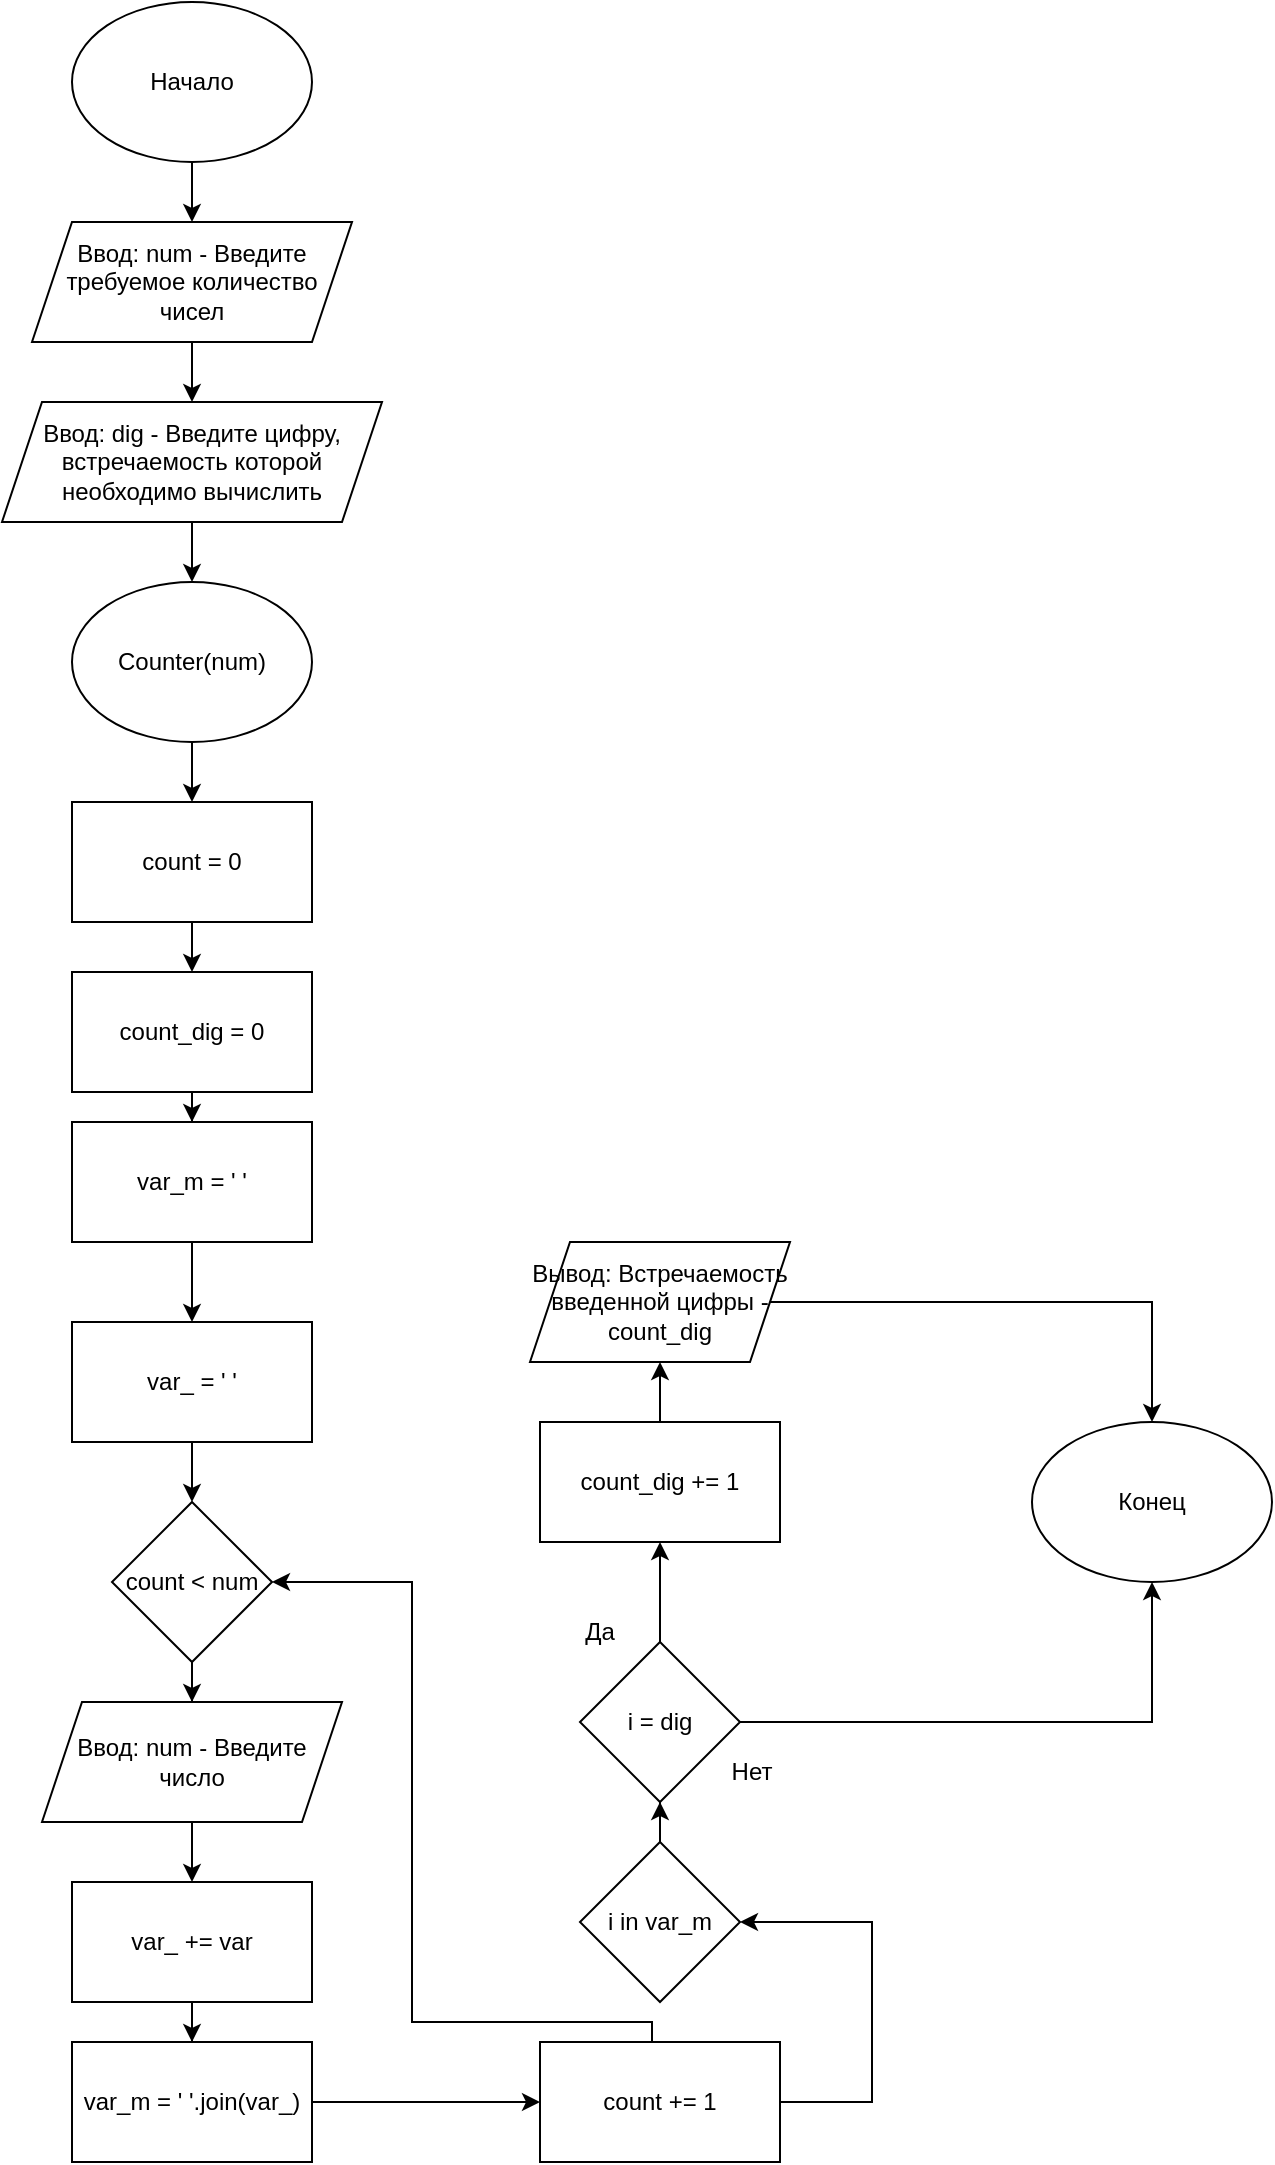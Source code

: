 <mxfile version="16.0.0" type="github">
  <diagram id="Fs17Q2ljFR-t4HpxPT-C" name="Page-1">
    <mxGraphModel dx="1564" dy="836" grid="1" gridSize="10" guides="1" tooltips="1" connect="1" arrows="1" fold="1" page="1" pageScale="1" pageWidth="827" pageHeight="1169" math="0" shadow="0">
      <root>
        <mxCell id="0" />
        <mxCell id="1" parent="0" />
        <mxCell id="WV96KY-xLOoOF4xpHwJz-14" style="edgeStyle=orthogonalEdgeStyle;rounded=0;orthogonalLoop=1;jettySize=auto;html=1;entryX=0.5;entryY=0;entryDx=0;entryDy=0;" edge="1" parent="1" source="WV96KY-xLOoOF4xpHwJz-1" target="WV96KY-xLOoOF4xpHwJz-2">
          <mxGeometry relative="1" as="geometry" />
        </mxCell>
        <mxCell id="WV96KY-xLOoOF4xpHwJz-1" value="Начало" style="ellipse;whiteSpace=wrap;html=1;" vertex="1" parent="1">
          <mxGeometry x="120" y="40" width="120" height="80" as="geometry" />
        </mxCell>
        <mxCell id="WV96KY-xLOoOF4xpHwJz-15" style="edgeStyle=orthogonalEdgeStyle;rounded=0;orthogonalLoop=1;jettySize=auto;html=1;entryX=0.5;entryY=0;entryDx=0;entryDy=0;" edge="1" parent="1" source="WV96KY-xLOoOF4xpHwJz-2" target="WV96KY-xLOoOF4xpHwJz-3">
          <mxGeometry relative="1" as="geometry" />
        </mxCell>
        <mxCell id="WV96KY-xLOoOF4xpHwJz-2" value="Ввод: num - Введите требуемое количество чисел" style="shape=parallelogram;perimeter=parallelogramPerimeter;whiteSpace=wrap;html=1;fixedSize=1;" vertex="1" parent="1">
          <mxGeometry x="100" y="150" width="160" height="60" as="geometry" />
        </mxCell>
        <mxCell id="WV96KY-xLOoOF4xpHwJz-16" style="edgeStyle=orthogonalEdgeStyle;rounded=0;orthogonalLoop=1;jettySize=auto;html=1;entryX=0.5;entryY=0;entryDx=0;entryDy=0;" edge="1" parent="1" source="WV96KY-xLOoOF4xpHwJz-3" target="WV96KY-xLOoOF4xpHwJz-4">
          <mxGeometry relative="1" as="geometry" />
        </mxCell>
        <mxCell id="WV96KY-xLOoOF4xpHwJz-3" value="Ввод: dig - Введите цифру, встречаемость которой необходимо вычислить" style="shape=parallelogram;perimeter=parallelogramPerimeter;whiteSpace=wrap;html=1;fixedSize=1;" vertex="1" parent="1">
          <mxGeometry x="85" y="240" width="190" height="60" as="geometry" />
        </mxCell>
        <mxCell id="WV96KY-xLOoOF4xpHwJz-17" style="edgeStyle=orthogonalEdgeStyle;rounded=0;orthogonalLoop=1;jettySize=auto;html=1;entryX=0.5;entryY=0;entryDx=0;entryDy=0;" edge="1" parent="1" source="WV96KY-xLOoOF4xpHwJz-4" target="WV96KY-xLOoOF4xpHwJz-5">
          <mxGeometry relative="1" as="geometry" />
        </mxCell>
        <mxCell id="WV96KY-xLOoOF4xpHwJz-4" value="Counter(num)" style="ellipse;whiteSpace=wrap;html=1;" vertex="1" parent="1">
          <mxGeometry x="120" y="330" width="120" height="80" as="geometry" />
        </mxCell>
        <mxCell id="WV96KY-xLOoOF4xpHwJz-18" style="edgeStyle=orthogonalEdgeStyle;rounded=0;orthogonalLoop=1;jettySize=auto;html=1;entryX=0.5;entryY=0;entryDx=0;entryDy=0;" edge="1" parent="1" source="WV96KY-xLOoOF4xpHwJz-5" target="WV96KY-xLOoOF4xpHwJz-6">
          <mxGeometry relative="1" as="geometry" />
        </mxCell>
        <mxCell id="WV96KY-xLOoOF4xpHwJz-5" value="count = 0" style="rounded=0;whiteSpace=wrap;html=1;" vertex="1" parent="1">
          <mxGeometry x="120" y="440" width="120" height="60" as="geometry" />
        </mxCell>
        <mxCell id="WV96KY-xLOoOF4xpHwJz-19" style="edgeStyle=orthogonalEdgeStyle;rounded=0;orthogonalLoop=1;jettySize=auto;html=1;entryX=0.5;entryY=0;entryDx=0;entryDy=0;" edge="1" parent="1" source="WV96KY-xLOoOF4xpHwJz-6" target="WV96KY-xLOoOF4xpHwJz-7">
          <mxGeometry relative="1" as="geometry" />
        </mxCell>
        <mxCell id="WV96KY-xLOoOF4xpHwJz-6" value="count_dig = 0" style="rounded=0;whiteSpace=wrap;html=1;" vertex="1" parent="1">
          <mxGeometry x="120" y="525" width="120" height="60" as="geometry" />
        </mxCell>
        <mxCell id="WV96KY-xLOoOF4xpHwJz-20" style="edgeStyle=orthogonalEdgeStyle;rounded=0;orthogonalLoop=1;jettySize=auto;html=1;entryX=0.5;entryY=0;entryDx=0;entryDy=0;" edge="1" parent="1" source="WV96KY-xLOoOF4xpHwJz-7" target="WV96KY-xLOoOF4xpHwJz-8">
          <mxGeometry relative="1" as="geometry" />
        </mxCell>
        <mxCell id="WV96KY-xLOoOF4xpHwJz-7" value="var_m = &#39; &#39;" style="rounded=0;whiteSpace=wrap;html=1;" vertex="1" parent="1">
          <mxGeometry x="120" y="600" width="120" height="60" as="geometry" />
        </mxCell>
        <mxCell id="WV96KY-xLOoOF4xpHwJz-21" style="edgeStyle=orthogonalEdgeStyle;rounded=0;orthogonalLoop=1;jettySize=auto;html=1;entryX=0.5;entryY=0;entryDx=0;entryDy=0;" edge="1" parent="1" source="WV96KY-xLOoOF4xpHwJz-8" target="WV96KY-xLOoOF4xpHwJz-9">
          <mxGeometry relative="1" as="geometry" />
        </mxCell>
        <mxCell id="WV96KY-xLOoOF4xpHwJz-8" value="var_ = &#39; &#39;" style="rounded=0;whiteSpace=wrap;html=1;" vertex="1" parent="1">
          <mxGeometry x="120" y="700" width="120" height="60" as="geometry" />
        </mxCell>
        <mxCell id="WV96KY-xLOoOF4xpHwJz-22" style="edgeStyle=orthogonalEdgeStyle;rounded=0;orthogonalLoop=1;jettySize=auto;html=1;entryX=0.5;entryY=0;entryDx=0;entryDy=0;" edge="1" parent="1" source="WV96KY-xLOoOF4xpHwJz-9" target="WV96KY-xLOoOF4xpHwJz-10">
          <mxGeometry relative="1" as="geometry" />
        </mxCell>
        <mxCell id="WV96KY-xLOoOF4xpHwJz-9" value="count &amp;lt; num" style="rhombus;whiteSpace=wrap;html=1;" vertex="1" parent="1">
          <mxGeometry x="140" y="790" width="80" height="80" as="geometry" />
        </mxCell>
        <mxCell id="WV96KY-xLOoOF4xpHwJz-23" style="edgeStyle=orthogonalEdgeStyle;rounded=0;orthogonalLoop=1;jettySize=auto;html=1;entryX=0.5;entryY=0;entryDx=0;entryDy=0;" edge="1" parent="1" source="WV96KY-xLOoOF4xpHwJz-10" target="WV96KY-xLOoOF4xpHwJz-11">
          <mxGeometry relative="1" as="geometry" />
        </mxCell>
        <mxCell id="WV96KY-xLOoOF4xpHwJz-10" value="Ввод: num - Введите число" style="shape=parallelogram;perimeter=parallelogramPerimeter;whiteSpace=wrap;html=1;fixedSize=1;" vertex="1" parent="1">
          <mxGeometry x="105" y="890" width="150" height="60" as="geometry" />
        </mxCell>
        <mxCell id="WV96KY-xLOoOF4xpHwJz-24" style="edgeStyle=orthogonalEdgeStyle;rounded=0;orthogonalLoop=1;jettySize=auto;html=1;entryX=0.5;entryY=0;entryDx=0;entryDy=0;" edge="1" parent="1" source="WV96KY-xLOoOF4xpHwJz-11" target="WV96KY-xLOoOF4xpHwJz-12">
          <mxGeometry relative="1" as="geometry" />
        </mxCell>
        <mxCell id="WV96KY-xLOoOF4xpHwJz-11" value="var_ += var" style="rounded=0;whiteSpace=wrap;html=1;" vertex="1" parent="1">
          <mxGeometry x="120" y="980" width="120" height="60" as="geometry" />
        </mxCell>
        <mxCell id="WV96KY-xLOoOF4xpHwJz-25" style="edgeStyle=orthogonalEdgeStyle;rounded=0;orthogonalLoop=1;jettySize=auto;html=1;entryX=0;entryY=0.5;entryDx=0;entryDy=0;" edge="1" parent="1" source="WV96KY-xLOoOF4xpHwJz-12" target="WV96KY-xLOoOF4xpHwJz-13">
          <mxGeometry relative="1" as="geometry" />
        </mxCell>
        <mxCell id="WV96KY-xLOoOF4xpHwJz-12" value="var_m = &#39; &#39;.join(var_)" style="rounded=0;whiteSpace=wrap;html=1;" vertex="1" parent="1">
          <mxGeometry x="120" y="1060" width="120" height="60" as="geometry" />
        </mxCell>
        <mxCell id="WV96KY-xLOoOF4xpHwJz-26" style="edgeStyle=orthogonalEdgeStyle;rounded=0;orthogonalLoop=1;jettySize=auto;html=1;entryX=1;entryY=0.5;entryDx=0;entryDy=0;" edge="1" parent="1" source="WV96KY-xLOoOF4xpHwJz-13" target="WV96KY-xLOoOF4xpHwJz-9">
          <mxGeometry relative="1" as="geometry">
            <Array as="points">
              <mxPoint x="410" y="1050" />
              <mxPoint x="290" y="1050" />
              <mxPoint x="290" y="830" />
            </Array>
          </mxGeometry>
        </mxCell>
        <mxCell id="WV96KY-xLOoOF4xpHwJz-29" style="edgeStyle=orthogonalEdgeStyle;rounded=0;orthogonalLoop=1;jettySize=auto;html=1;entryX=1;entryY=0.5;entryDx=0;entryDy=0;" edge="1" parent="1" source="WV96KY-xLOoOF4xpHwJz-13" target="WV96KY-xLOoOF4xpHwJz-27">
          <mxGeometry relative="1" as="geometry">
            <Array as="points">
              <mxPoint x="520" y="1090" />
              <mxPoint x="520" y="1000" />
            </Array>
          </mxGeometry>
        </mxCell>
        <mxCell id="WV96KY-xLOoOF4xpHwJz-13" value="count += 1" style="rounded=0;whiteSpace=wrap;html=1;" vertex="1" parent="1">
          <mxGeometry x="354" y="1060" width="120" height="60" as="geometry" />
        </mxCell>
        <mxCell id="WV96KY-xLOoOF4xpHwJz-30" style="edgeStyle=orthogonalEdgeStyle;rounded=0;orthogonalLoop=1;jettySize=auto;html=1;entryX=0.5;entryY=1;entryDx=0;entryDy=0;" edge="1" parent="1" source="WV96KY-xLOoOF4xpHwJz-27" target="WV96KY-xLOoOF4xpHwJz-28">
          <mxGeometry relative="1" as="geometry" />
        </mxCell>
        <mxCell id="WV96KY-xLOoOF4xpHwJz-27" value="i in var_m" style="rhombus;whiteSpace=wrap;html=1;" vertex="1" parent="1">
          <mxGeometry x="374" y="960" width="80" height="80" as="geometry" />
        </mxCell>
        <mxCell id="WV96KY-xLOoOF4xpHwJz-34" style="edgeStyle=orthogonalEdgeStyle;rounded=0;orthogonalLoop=1;jettySize=auto;html=1;entryX=0.5;entryY=1;entryDx=0;entryDy=0;" edge="1" parent="1" source="WV96KY-xLOoOF4xpHwJz-28" target="WV96KY-xLOoOF4xpHwJz-31">
          <mxGeometry relative="1" as="geometry" />
        </mxCell>
        <mxCell id="WV96KY-xLOoOF4xpHwJz-38" style="edgeStyle=orthogonalEdgeStyle;rounded=0;orthogonalLoop=1;jettySize=auto;html=1;entryX=0.5;entryY=1;entryDx=0;entryDy=0;" edge="1" parent="1" source="WV96KY-xLOoOF4xpHwJz-28" target="WV96KY-xLOoOF4xpHwJz-37">
          <mxGeometry relative="1" as="geometry" />
        </mxCell>
        <mxCell id="WV96KY-xLOoOF4xpHwJz-28" value="i = dig" style="rhombus;whiteSpace=wrap;html=1;" vertex="1" parent="1">
          <mxGeometry x="374" y="860" width="80" height="80" as="geometry" />
        </mxCell>
        <mxCell id="WV96KY-xLOoOF4xpHwJz-36" style="edgeStyle=orthogonalEdgeStyle;rounded=0;orthogonalLoop=1;jettySize=auto;html=1;entryX=0.5;entryY=1;entryDx=0;entryDy=0;" edge="1" parent="1" source="WV96KY-xLOoOF4xpHwJz-31" target="WV96KY-xLOoOF4xpHwJz-35">
          <mxGeometry relative="1" as="geometry" />
        </mxCell>
        <mxCell id="WV96KY-xLOoOF4xpHwJz-31" value="count_dig += 1" style="rounded=0;whiteSpace=wrap;html=1;" vertex="1" parent="1">
          <mxGeometry x="354" y="750" width="120" height="60" as="geometry" />
        </mxCell>
        <mxCell id="WV96KY-xLOoOF4xpHwJz-32" value="Да" style="text;html=1;strokeColor=none;fillColor=none;align=center;verticalAlign=middle;whiteSpace=wrap;rounded=0;" vertex="1" parent="1">
          <mxGeometry x="354" y="840" width="60" height="30" as="geometry" />
        </mxCell>
        <mxCell id="WV96KY-xLOoOF4xpHwJz-33" value="Нет" style="text;html=1;strokeColor=none;fillColor=none;align=center;verticalAlign=middle;whiteSpace=wrap;rounded=0;" vertex="1" parent="1">
          <mxGeometry x="430" y="910" width="60" height="30" as="geometry" />
        </mxCell>
        <mxCell id="WV96KY-xLOoOF4xpHwJz-39" style="edgeStyle=orthogonalEdgeStyle;rounded=0;orthogonalLoop=1;jettySize=auto;html=1;entryX=0.5;entryY=0;entryDx=0;entryDy=0;" edge="1" parent="1" source="WV96KY-xLOoOF4xpHwJz-35" target="WV96KY-xLOoOF4xpHwJz-37">
          <mxGeometry relative="1" as="geometry" />
        </mxCell>
        <mxCell id="WV96KY-xLOoOF4xpHwJz-35" value="Вывод: Встречаемость введенной цифры - count_dig" style="shape=parallelogram;perimeter=parallelogramPerimeter;whiteSpace=wrap;html=1;fixedSize=1;" vertex="1" parent="1">
          <mxGeometry x="349" y="660" width="130" height="60" as="geometry" />
        </mxCell>
        <mxCell id="WV96KY-xLOoOF4xpHwJz-37" value="Конец" style="ellipse;whiteSpace=wrap;html=1;" vertex="1" parent="1">
          <mxGeometry x="600" y="750" width="120" height="80" as="geometry" />
        </mxCell>
      </root>
    </mxGraphModel>
  </diagram>
</mxfile>
